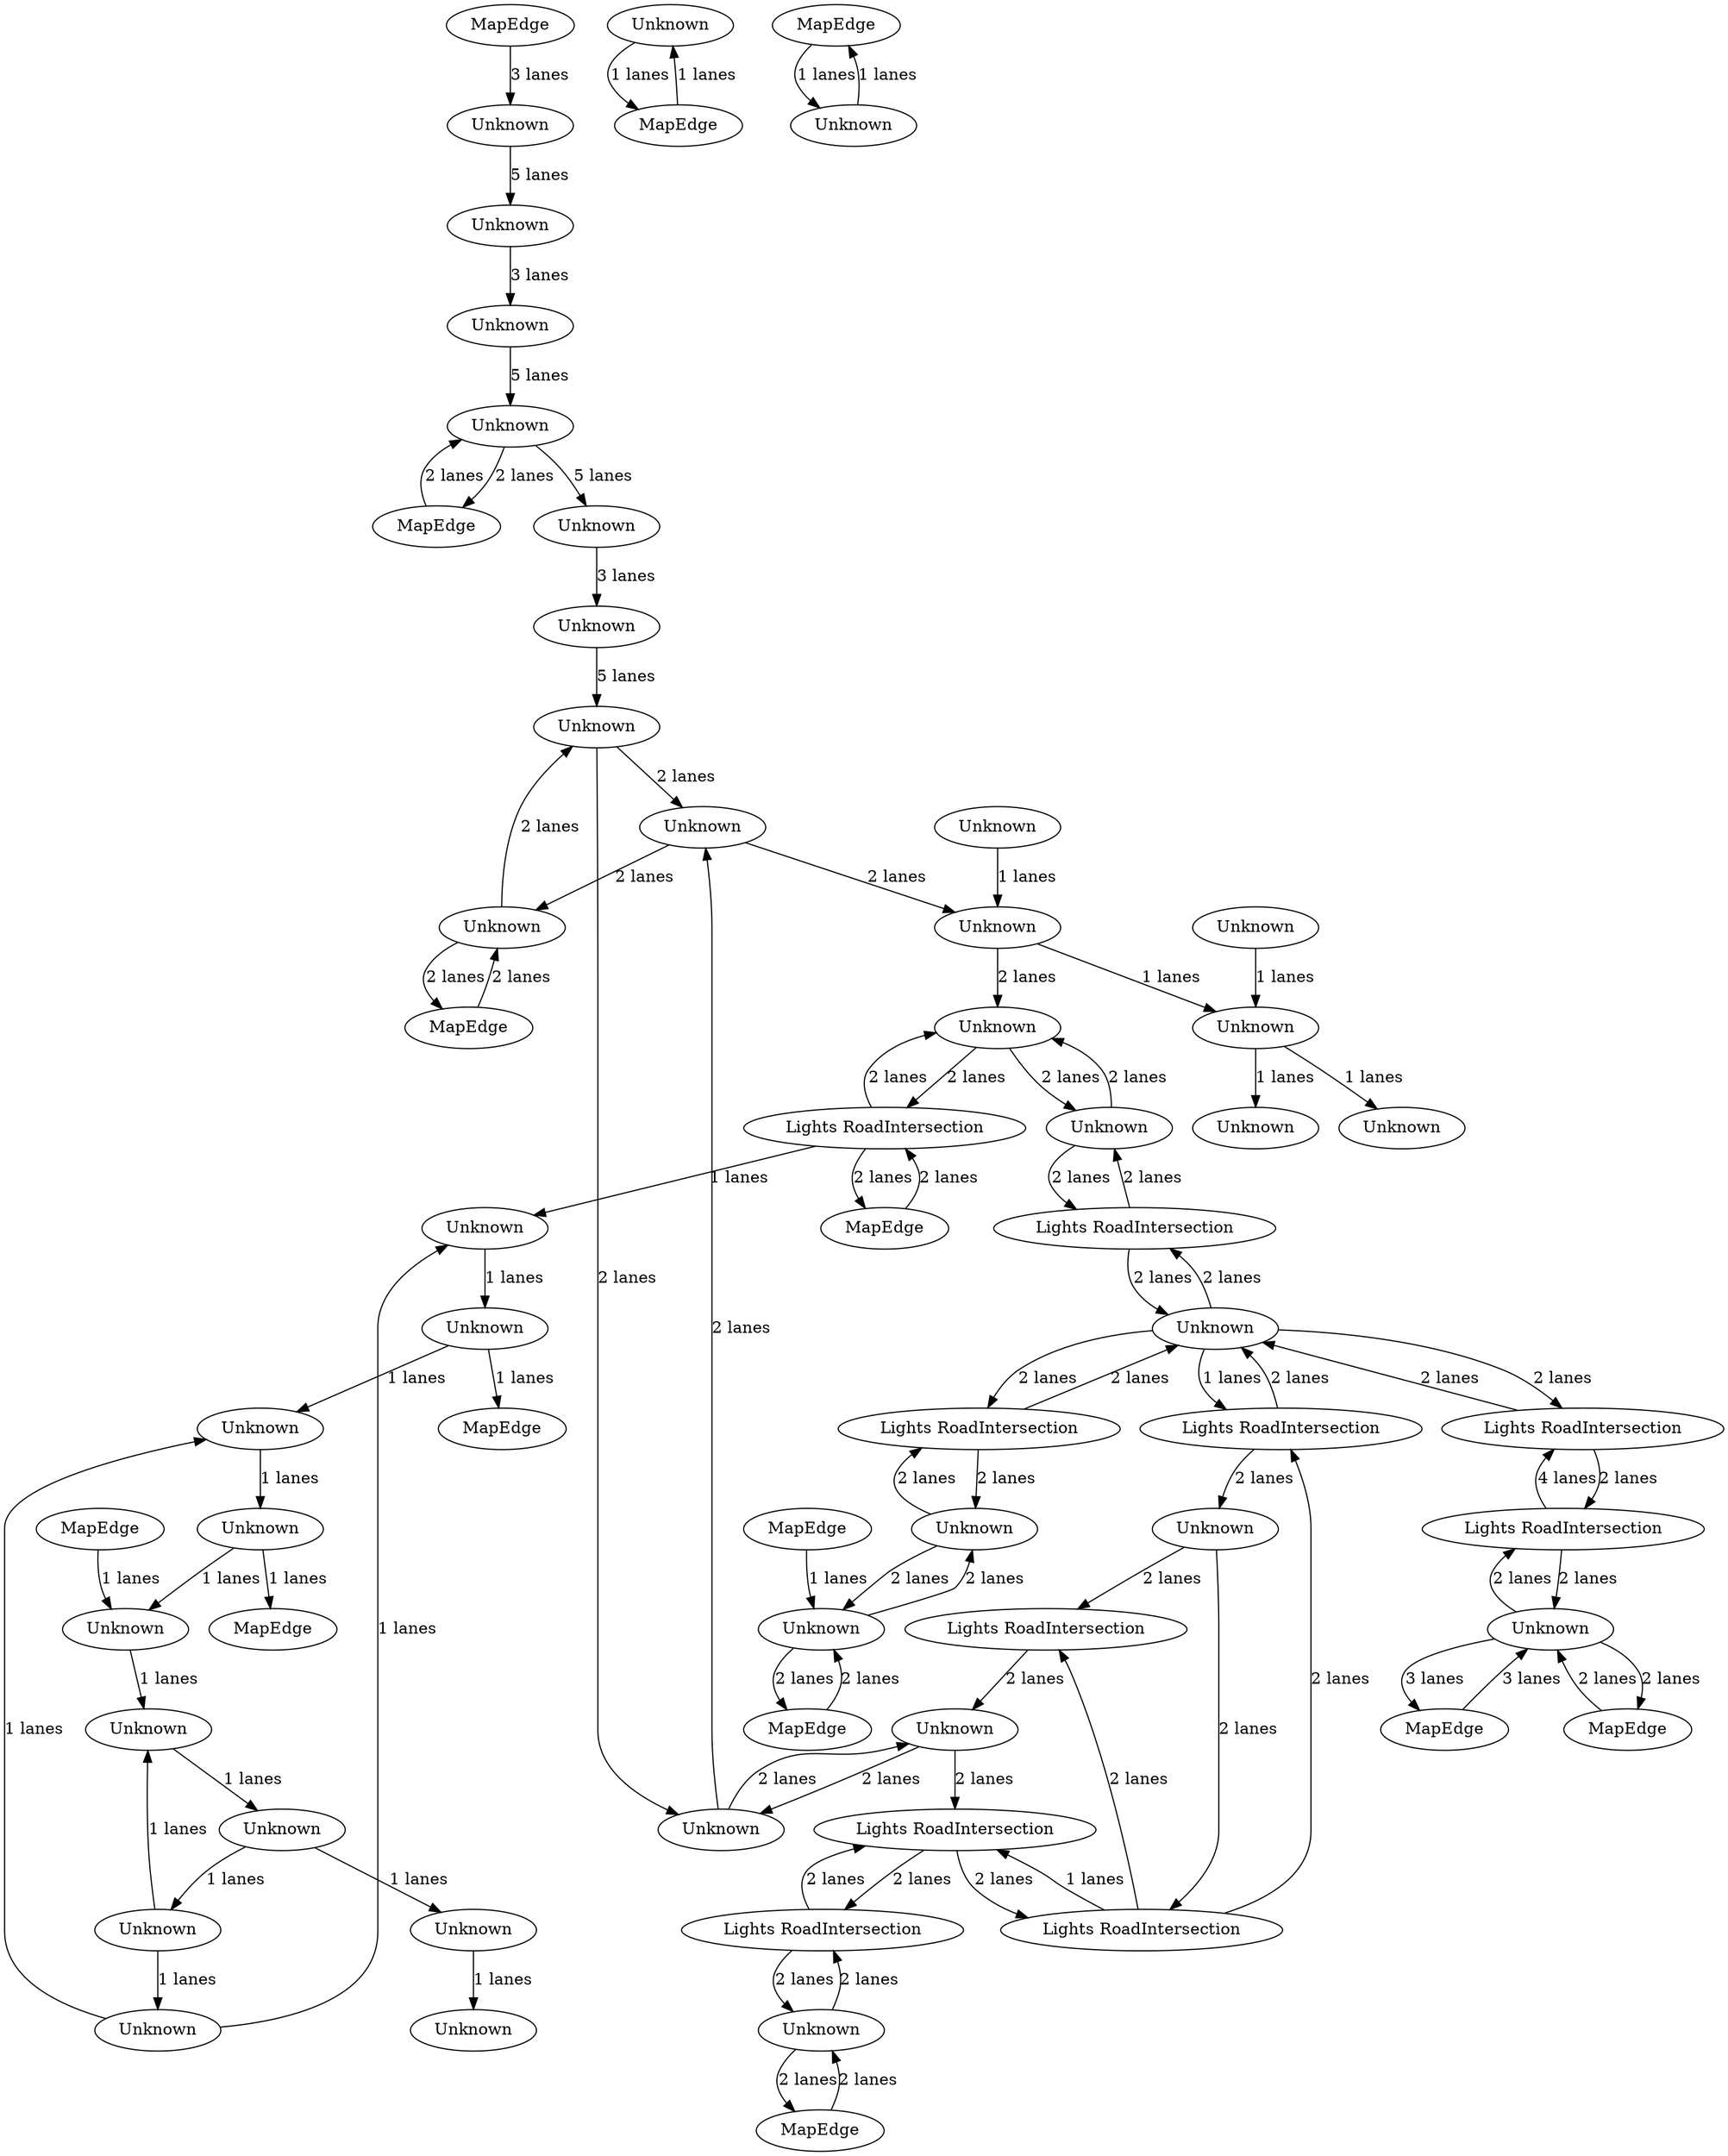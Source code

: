 digraph {
    0 [ label = "MapEdge" ]
    1 [ label = "MapEdge" ]
    2 [ label = "MapEdge" ]
    3 [ label = "MapEdge" ]
    4 [ label = "MapEdge" ]
    5 [ label = "MapEdge" ]
    6 [ label = "MapEdge" ]
    7 [ label = "Unknown" ]
    8 [ label = "Unknown" ]
    9 [ label = "Unknown" ]
    10 [ label = "Unknown" ]
    11 [ label = "MapEdge" ]
    12 [ label = "Unknown" ]
    13 [ label = "Unknown" ]
    14 [ label = "MapEdge" ]
    15 [ label = "MapEdge" ]
    16 [ label = "MapEdge" ]
    17 [ label = "MapEdge" ]
    18 [ label = "Lights RoadIntersection" ]
    19 [ label = "Unknown" ]
    20 [ label = "Unknown" ]
    21 [ label = "MapEdge" ]
    22 [ label = "Unknown" ]
    23 [ label = "Unknown" ]
    24 [ label = "Unknown" ]
    25 [ label = "Unknown" ]
    26 [ label = "Unknown" ]
    27 [ label = "Unknown" ]
    28 [ label = "Unknown" ]
    29 [ label = "Unknown" ]
    30 [ label = "Lights RoadIntersection" ]
    31 [ label = "Unknown" ]
    32 [ label = "Lights RoadIntersection" ]
    33 [ label = "Unknown" ]
    34 [ label = "Unknown" ]
    35 [ label = "Unknown" ]
    36 [ label = "Unknown" ]
    37 [ label = "Unknown" ]
    38 [ label = "Unknown" ]
    39 [ label = "Unknown" ]
    40 [ label = "Unknown" ]
    41 [ label = "Unknown" ]
    42 [ label = "Lights RoadIntersection" ]
    43 [ label = "Unknown" ]
    44 [ label = "Lights RoadIntersection" ]
    45 [ label = "Unknown" ]
    46 [ label = "Lights RoadIntersection" ]
    47 [ label = "Unknown" ]
    48 [ label = "Unknown" ]
    49 [ label = "Unknown" ]
    50 [ label = "Unknown" ]
    51 [ label = "Unknown" ]
    52 [ label = "Lights RoadIntersection" ]
    53 [ label = "Lights RoadIntersection" ]
    54 [ label = "Lights RoadIntersection" ]
    55 [ label = "Unknown" ]
    56 [ label = "Unknown" ]
    57 [ label = "Unknown" ]
    58 [ label = "Lights RoadIntersection" ]
    59 [ label = "MapEdge" ]
    60 [ label = "Unknown" ]
    61 [ label = "Unknown" ]
    21 -> 9 [ label = "1 lanes" ]
    9 -> 21 [ label = "1 lanes" ]
    14 -> 13 [ label = "2 lanes" ]
    13 -> 14 [ label = "2 lanes" ]
    18 -> 40 [ label = "1 lanes" ]
    24 -> 11 [ label = "1 lanes" ]
    40 -> 24 [ label = "1 lanes" ]
    6 -> 7 [ label = "2 lanes" ]
    7 -> 6 [ label = "2 lanes" ]
    16 -> 56 [ label = "1 lanes" ]
    13 -> 50 [ label = "5 lanes" ]
    2 -> 28 [ label = "1 lanes" ]
    22 -> 51 [ label = "1 lanes" ]
    25 -> 22 [ label = "1 lanes" ]
    28 -> 25 [ label = "1 lanes" ]
    22 -> 23 [ label = "1 lanes" ]
    23 -> 39 [ label = "1 lanes" ]
    26 -> 3 [ label = "1 lanes" ]
    27 -> 26 [ label = "1 lanes" ]
    39 -> 27 [ label = "1 lanes" ]
    23 -> 25 [ label = "1 lanes" ]
    26 -> 28 [ label = "1 lanes" ]
    24 -> 27 [ label = "1 lanes" ]
    5 -> 56 [ label = "2 lanes" ]
    56 -> 5 [ label = "2 lanes" ]
    56 -> 19 [ label = "2 lanes" ]
    19 -> 56 [ label = "2 lanes" ]
    41 -> 47 [ label = "2 lanes" ]
    47 -> 41 [ label = "2 lanes" ]
    57 -> 58 [ label = "1 lanes" ]
    58 -> 57 [ label = "2 lanes" ]
    7 -> 4 [ label = "3 lanes" ]
    4 -> 7 [ label = "3 lanes" ]
    30 -> 54 [ label = "4 lanes" ]
    54 -> 30 [ label = "2 lanes" ]
    8 -> 52 [ label = "2 lanes" ]
    52 -> 8 [ label = "2 lanes" ]
    10 -> 44 [ label = "2 lanes" ]
    44 -> 10 [ label = "2 lanes" ]
    12 -> 29 [ label = "2 lanes" ]
    29 -> 47 [ label = "2 lanes" ]
    19 -> 53 [ label = "2 lanes" ]
    53 -> 19 [ label = "2 lanes" ]
    32 -> 41 [ label = "2 lanes" ]
    31 -> 46 [ label = "2 lanes" ]
    31 -> 32 [ label = "2 lanes" ]
    39 -> 40 [ label = "1 lanes" ]
    36 -> 33 [ label = "1 lanes" ]
    57 -> 54 [ label = "2 lanes" ]
    54 -> 57 [ label = "2 lanes" ]
    34 -> 36 [ label = "1 lanes" ]
    36 -> 38 [ label = "1 lanes" ]
    17 -> 18 [ label = "2 lanes" ]
    18 -> 17 [ label = "2 lanes" ]
    18 -> 55 [ label = "2 lanes" ]
    55 -> 18 [ label = "2 lanes" ]
    55 -> 8 [ label = "2 lanes" ]
    8 -> 55 [ label = "2 lanes" ]
    10 -> 1 [ label = "2 lanes" ]
    1 -> 10 [ label = "2 lanes" ]
    29 -> 45 [ label = "2 lanes" ]
    46 -> 58 [ label = "2 lanes" ]
    46 -> 32 [ label = "2 lanes" ]
    0 -> 61 [ label = "3 lanes" ]
    45 -> 12 [ label = "2 lanes" ]
    47 -> 45 [ label = "2 lanes" ]
    43 -> 49 [ label = "3 lanes" ]
    35 -> 55 [ label = "2 lanes" ]
    50 -> 48 [ label = "3 lanes" ]
    49 -> 13 [ label = "5 lanes" ]
    35 -> 36 [ label = "1 lanes" ]
    37 -> 35 [ label = "1 lanes" ]
    12 -> 15 [ label = "2 lanes" ]
    15 -> 12 [ label = "2 lanes" ]
    42 -> 44 [ label = "2 lanes" ]
    44 -> 42 [ label = "2 lanes" ]
    48 -> 29 [ label = "5 lanes" ]
    41 -> 42 [ label = "2 lanes" ]
    51 -> 20 [ label = "1 lanes" ]
    30 -> 7 [ label = "2 lanes" ]
    7 -> 30 [ label = "2 lanes" ]
    52 -> 57 [ label = "2 lanes" ]
    57 -> 52 [ label = "2 lanes" ]
    58 -> 31 [ label = "2 lanes" ]
    46 -> 42 [ label = "1 lanes" ]
    42 -> 46 [ label = "2 lanes" ]
    53 -> 57 [ label = "2 lanes" ]
    57 -> 53 [ label = "2 lanes" ]
    59 -> 60 [ label = "1 lanes" ]
    60 -> 59 [ label = "1 lanes" ]
    45 -> 35 [ label = "2 lanes" ]
    61 -> 43 [ label = "5 lanes" ]
}
